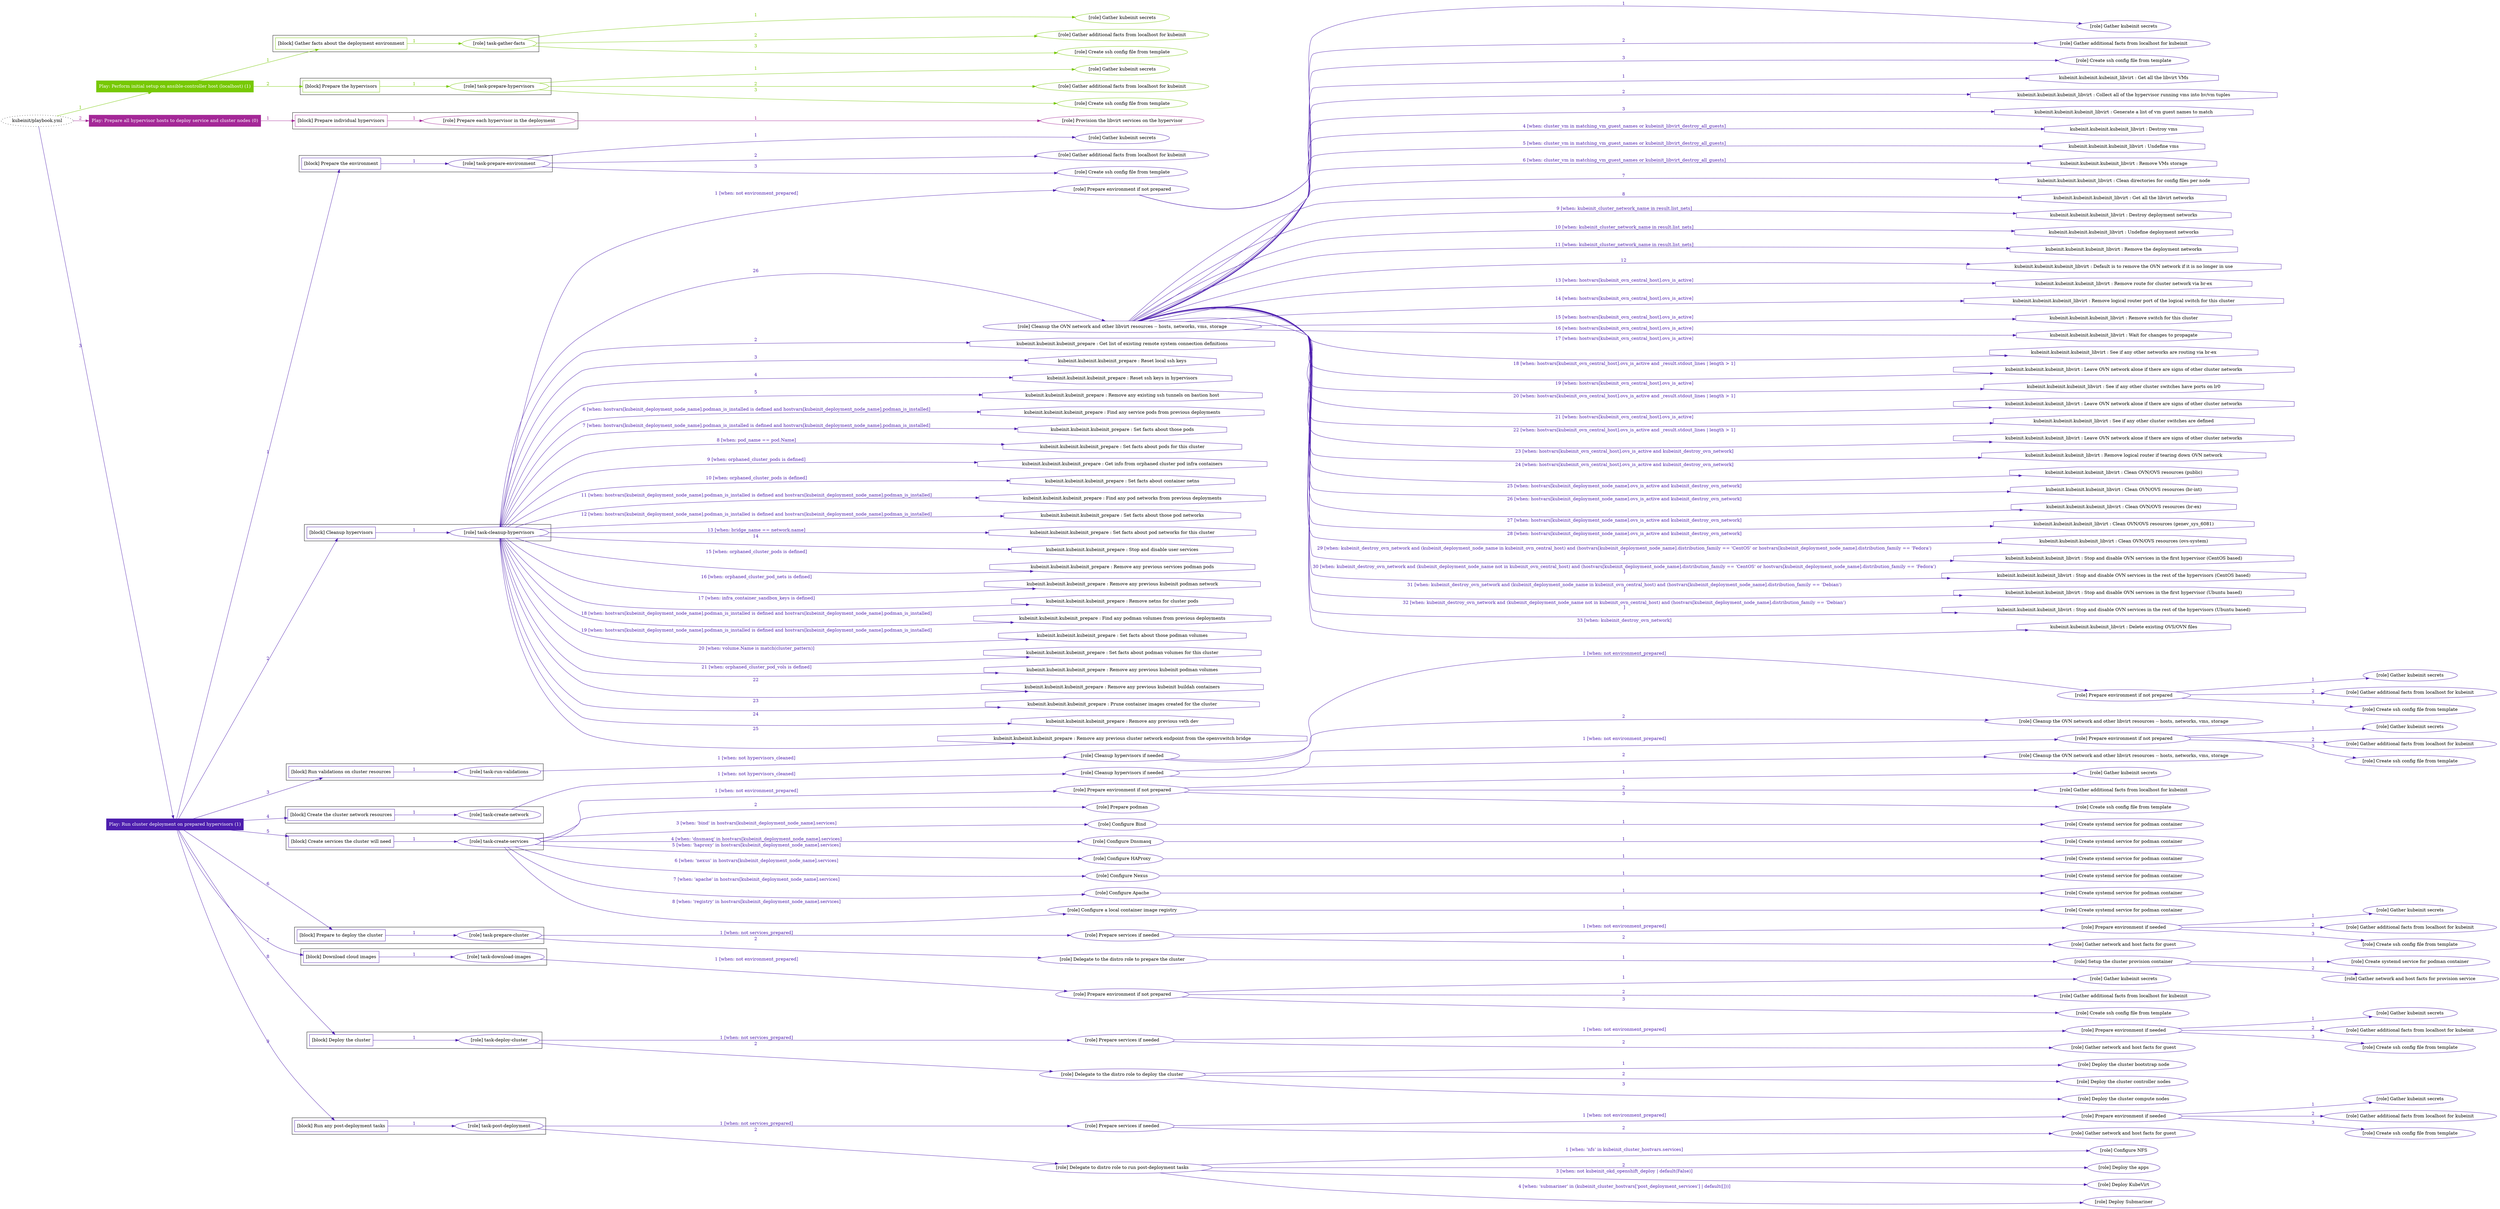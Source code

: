 digraph {
	graph [concentrate=true ordering=in rankdir=LR ratio=fill]
	edge [esep=5 sep=10]
	"kubeinit/playbook.yml" [id=root_node style=dotted]
	play_b4d1f7c7 [label="Play: Perform initial setup on ansible-controller host (localhost) (1)" color="#77c804" fontcolor="#ffffff" id=play_b4d1f7c7 shape=box style=filled tooltip=localhost]
	"kubeinit/playbook.yml" -> play_b4d1f7c7 [label="1 " color="#77c804" fontcolor="#77c804" id=edge_e3a97fc1 labeltooltip="1 " tooltip="1 "]
	subgraph "Gather kubeinit secrets" {
		role_b4a37601 [label="[role] Gather kubeinit secrets" color="#77c804" id=role_b4a37601 tooltip="Gather kubeinit secrets"]
	}
	subgraph "Gather additional facts from localhost for kubeinit" {
		role_70bc7503 [label="[role] Gather additional facts from localhost for kubeinit" color="#77c804" id=role_70bc7503 tooltip="Gather additional facts from localhost for kubeinit"]
	}
	subgraph "Create ssh config file from template" {
		role_71e953fa [label="[role] Create ssh config file from template" color="#77c804" id=role_71e953fa tooltip="Create ssh config file from template"]
	}
	subgraph "task-gather-facts" {
		role_876f9a69 [label="[role] task-gather-facts" color="#77c804" id=role_876f9a69 tooltip="task-gather-facts"]
		role_876f9a69 -> role_b4a37601 [label="1 " color="#77c804" fontcolor="#77c804" id=edge_db72af12 labeltooltip="1 " tooltip="1 "]
		role_876f9a69 -> role_70bc7503 [label="2 " color="#77c804" fontcolor="#77c804" id=edge_d9f2a40e labeltooltip="2 " tooltip="2 "]
		role_876f9a69 -> role_71e953fa [label="3 " color="#77c804" fontcolor="#77c804" id=edge_1ca10ab5 labeltooltip="3 " tooltip="3 "]
	}
	subgraph "Gather kubeinit secrets" {
		role_7f72e3ae [label="[role] Gather kubeinit secrets" color="#77c804" id=role_7f72e3ae tooltip="Gather kubeinit secrets"]
	}
	subgraph "Gather additional facts from localhost for kubeinit" {
		role_6953376c [label="[role] Gather additional facts from localhost for kubeinit" color="#77c804" id=role_6953376c tooltip="Gather additional facts from localhost for kubeinit"]
	}
	subgraph "Create ssh config file from template" {
		role_40df52b2 [label="[role] Create ssh config file from template" color="#77c804" id=role_40df52b2 tooltip="Create ssh config file from template"]
	}
	subgraph "task-prepare-hypervisors" {
		role_ddca82fe [label="[role] task-prepare-hypervisors" color="#77c804" id=role_ddca82fe tooltip="task-prepare-hypervisors"]
		role_ddca82fe -> role_7f72e3ae [label="1 " color="#77c804" fontcolor="#77c804" id=edge_642d3381 labeltooltip="1 " tooltip="1 "]
		role_ddca82fe -> role_6953376c [label="2 " color="#77c804" fontcolor="#77c804" id=edge_d81d53aa labeltooltip="2 " tooltip="2 "]
		role_ddca82fe -> role_40df52b2 [label="3 " color="#77c804" fontcolor="#77c804" id=edge_45700de7 labeltooltip="3 " tooltip="3 "]
	}
	subgraph "Play: Perform initial setup on ansible-controller host (localhost) (1)" {
		play_b4d1f7c7 -> block_44d8a8be [label=1 color="#77c804" fontcolor="#77c804" id=edge_234fddfa labeltooltip=1 tooltip=1]
		subgraph cluster_block_44d8a8be {
			block_44d8a8be [label="[block] Gather facts about the deployment environment" color="#77c804" id=block_44d8a8be labeltooltip="Gather facts about the deployment environment" shape=box tooltip="Gather facts about the deployment environment"]
			block_44d8a8be -> role_876f9a69 [label="1 " color="#77c804" fontcolor="#77c804" id=edge_e4873ce6 labeltooltip="1 " tooltip="1 "]
		}
		play_b4d1f7c7 -> block_dc12b090 [label=2 color="#77c804" fontcolor="#77c804" id=edge_73d179f3 labeltooltip=2 tooltip=2]
		subgraph cluster_block_dc12b090 {
			block_dc12b090 [label="[block] Prepare the hypervisors" color="#77c804" id=block_dc12b090 labeltooltip="Prepare the hypervisors" shape=box tooltip="Prepare the hypervisors"]
			block_dc12b090 -> role_ddca82fe [label="1 " color="#77c804" fontcolor="#77c804" id=edge_ef431061 labeltooltip="1 " tooltip="1 "]
		}
	}
	play_b715cd19 [label="Play: Prepare all hypervisor hosts to deploy service and cluster nodes (0)" color="#a42897" fontcolor="#ffffff" id=play_b715cd19 shape=box style=filled tooltip="Play: Prepare all hypervisor hosts to deploy service and cluster nodes (0)"]
	"kubeinit/playbook.yml" -> play_b715cd19 [label="2 " color="#a42897" fontcolor="#a42897" id=edge_e9f08d83 labeltooltip="2 " tooltip="2 "]
	subgraph "Provision the libvirt services on the hypervisor" {
		role_16a0d4d2 [label="[role] Provision the libvirt services on the hypervisor" color="#a42897" id=role_16a0d4d2 tooltip="Provision the libvirt services on the hypervisor"]
	}
	subgraph "Prepare each hypervisor in the deployment" {
		role_ac63bc14 [label="[role] Prepare each hypervisor in the deployment" color="#a42897" id=role_ac63bc14 tooltip="Prepare each hypervisor in the deployment"]
		role_ac63bc14 -> role_16a0d4d2 [label="1 " color="#a42897" fontcolor="#a42897" id=edge_9dc67de7 labeltooltip="1 " tooltip="1 "]
	}
	subgraph "Play: Prepare all hypervisor hosts to deploy service and cluster nodes (0)" {
		play_b715cd19 -> block_644e31f8 [label=1 color="#a42897" fontcolor="#a42897" id=edge_95b15d5d labeltooltip=1 tooltip=1]
		subgraph cluster_block_644e31f8 {
			block_644e31f8 [label="[block] Prepare individual hypervisors" color="#a42897" id=block_644e31f8 labeltooltip="Prepare individual hypervisors" shape=box tooltip="Prepare individual hypervisors"]
			block_644e31f8 -> role_ac63bc14 [label="1 " color="#a42897" fontcolor="#a42897" id=edge_ce119b8f labeltooltip="1 " tooltip="1 "]
		}
	}
	play_6c179852 [label="Play: Run cluster deployment on prepared hypervisors (1)" color="#4d1eae" fontcolor="#ffffff" id=play_6c179852 shape=box style=filled tooltip=localhost]
	"kubeinit/playbook.yml" -> play_6c179852 [label="3 " color="#4d1eae" fontcolor="#4d1eae" id=edge_a1cddc5c labeltooltip="3 " tooltip="3 "]
	subgraph "Gather kubeinit secrets" {
		role_10a60bd1 [label="[role] Gather kubeinit secrets" color="#4d1eae" id=role_10a60bd1 tooltip="Gather kubeinit secrets"]
	}
	subgraph "Gather additional facts from localhost for kubeinit" {
		role_ebbaf9e9 [label="[role] Gather additional facts from localhost for kubeinit" color="#4d1eae" id=role_ebbaf9e9 tooltip="Gather additional facts from localhost for kubeinit"]
	}
	subgraph "Create ssh config file from template" {
		role_aea5f61c [label="[role] Create ssh config file from template" color="#4d1eae" id=role_aea5f61c tooltip="Create ssh config file from template"]
	}
	subgraph "task-prepare-environment" {
		role_0f4a1460 [label="[role] task-prepare-environment" color="#4d1eae" id=role_0f4a1460 tooltip="task-prepare-environment"]
		role_0f4a1460 -> role_10a60bd1 [label="1 " color="#4d1eae" fontcolor="#4d1eae" id=edge_9e7bc783 labeltooltip="1 " tooltip="1 "]
		role_0f4a1460 -> role_ebbaf9e9 [label="2 " color="#4d1eae" fontcolor="#4d1eae" id=edge_97488317 labeltooltip="2 " tooltip="2 "]
		role_0f4a1460 -> role_aea5f61c [label="3 " color="#4d1eae" fontcolor="#4d1eae" id=edge_6512bfdd labeltooltip="3 " tooltip="3 "]
	}
	subgraph "Gather kubeinit secrets" {
		role_955b4af4 [label="[role] Gather kubeinit secrets" color="#4d1eae" id=role_955b4af4 tooltip="Gather kubeinit secrets"]
	}
	subgraph "Gather additional facts from localhost for kubeinit" {
		role_99123e62 [label="[role] Gather additional facts from localhost for kubeinit" color="#4d1eae" id=role_99123e62 tooltip="Gather additional facts from localhost for kubeinit"]
	}
	subgraph "Create ssh config file from template" {
		role_478028e8 [label="[role] Create ssh config file from template" color="#4d1eae" id=role_478028e8 tooltip="Create ssh config file from template"]
	}
	subgraph "Prepare environment if not prepared" {
		role_2892f6a5 [label="[role] Prepare environment if not prepared" color="#4d1eae" id=role_2892f6a5 tooltip="Prepare environment if not prepared"]
		role_2892f6a5 -> role_955b4af4 [label="1 " color="#4d1eae" fontcolor="#4d1eae" id=edge_5bb5b05b labeltooltip="1 " tooltip="1 "]
		role_2892f6a5 -> role_99123e62 [label="2 " color="#4d1eae" fontcolor="#4d1eae" id=edge_edba218c labeltooltip="2 " tooltip="2 "]
		role_2892f6a5 -> role_478028e8 [label="3 " color="#4d1eae" fontcolor="#4d1eae" id=edge_06c9b347 labeltooltip="3 " tooltip="3 "]
	}
	subgraph "Cleanup the OVN network and other libvirt resources -- hosts, networks, vms, storage" {
		role_63bbf7a5 [label="[role] Cleanup the OVN network and other libvirt resources -- hosts, networks, vms, storage" color="#4d1eae" id=role_63bbf7a5 tooltip="Cleanup the OVN network and other libvirt resources -- hosts, networks, vms, storage"]
		task_b0482958 [label="kubeinit.kubeinit.kubeinit_libvirt : Get all the libvirt VMs" color="#4d1eae" id=task_b0482958 shape=octagon tooltip="kubeinit.kubeinit.kubeinit_libvirt : Get all the libvirt VMs"]
		role_63bbf7a5 -> task_b0482958 [label="1 " color="#4d1eae" fontcolor="#4d1eae" id=edge_4c8f5940 labeltooltip="1 " tooltip="1 "]
		task_80ffc41b [label="kubeinit.kubeinit.kubeinit_libvirt : Collect all of the hypervisor running vms into hv/vm tuples" color="#4d1eae" id=task_80ffc41b shape=octagon tooltip="kubeinit.kubeinit.kubeinit_libvirt : Collect all of the hypervisor running vms into hv/vm tuples"]
		role_63bbf7a5 -> task_80ffc41b [label="2 " color="#4d1eae" fontcolor="#4d1eae" id=edge_943c0cf6 labeltooltip="2 " tooltip="2 "]
		task_14a3cc90 [label="kubeinit.kubeinit.kubeinit_libvirt : Generate a list of vm guest names to match" color="#4d1eae" id=task_14a3cc90 shape=octagon tooltip="kubeinit.kubeinit.kubeinit_libvirt : Generate a list of vm guest names to match"]
		role_63bbf7a5 -> task_14a3cc90 [label="3 " color="#4d1eae" fontcolor="#4d1eae" id=edge_9d191f9d labeltooltip="3 " tooltip="3 "]
		task_2e571a5f [label="kubeinit.kubeinit.kubeinit_libvirt : Destroy vms" color="#4d1eae" id=task_2e571a5f shape=octagon tooltip="kubeinit.kubeinit.kubeinit_libvirt : Destroy vms"]
		role_63bbf7a5 -> task_2e571a5f [label="4 [when: cluster_vm in matching_vm_guest_names or kubeinit_libvirt_destroy_all_guests]" color="#4d1eae" fontcolor="#4d1eae" id=edge_70b1932d labeltooltip="4 [when: cluster_vm in matching_vm_guest_names or kubeinit_libvirt_destroy_all_guests]" tooltip="4 [when: cluster_vm in matching_vm_guest_names or kubeinit_libvirt_destroy_all_guests]"]
		task_eca3a46e [label="kubeinit.kubeinit.kubeinit_libvirt : Undefine vms" color="#4d1eae" id=task_eca3a46e shape=octagon tooltip="kubeinit.kubeinit.kubeinit_libvirt : Undefine vms"]
		role_63bbf7a5 -> task_eca3a46e [label="5 [when: cluster_vm in matching_vm_guest_names or kubeinit_libvirt_destroy_all_guests]" color="#4d1eae" fontcolor="#4d1eae" id=edge_16a2245a labeltooltip="5 [when: cluster_vm in matching_vm_guest_names or kubeinit_libvirt_destroy_all_guests]" tooltip="5 [when: cluster_vm in matching_vm_guest_names or kubeinit_libvirt_destroy_all_guests]"]
		task_b4383282 [label="kubeinit.kubeinit.kubeinit_libvirt : Remove VMs storage" color="#4d1eae" id=task_b4383282 shape=octagon tooltip="kubeinit.kubeinit.kubeinit_libvirt : Remove VMs storage"]
		role_63bbf7a5 -> task_b4383282 [label="6 [when: cluster_vm in matching_vm_guest_names or kubeinit_libvirt_destroy_all_guests]" color="#4d1eae" fontcolor="#4d1eae" id=edge_e82ab646 labeltooltip="6 [when: cluster_vm in matching_vm_guest_names or kubeinit_libvirt_destroy_all_guests]" tooltip="6 [when: cluster_vm in matching_vm_guest_names or kubeinit_libvirt_destroy_all_guests]"]
		task_d1096507 [label="kubeinit.kubeinit.kubeinit_libvirt : Clean directories for config files per node" color="#4d1eae" id=task_d1096507 shape=octagon tooltip="kubeinit.kubeinit.kubeinit_libvirt : Clean directories for config files per node"]
		role_63bbf7a5 -> task_d1096507 [label="7 " color="#4d1eae" fontcolor="#4d1eae" id=edge_334e1bdf labeltooltip="7 " tooltip="7 "]
		task_1bd828ac [label="kubeinit.kubeinit.kubeinit_libvirt : Get all the libvirt networks" color="#4d1eae" id=task_1bd828ac shape=octagon tooltip="kubeinit.kubeinit.kubeinit_libvirt : Get all the libvirt networks"]
		role_63bbf7a5 -> task_1bd828ac [label="8 " color="#4d1eae" fontcolor="#4d1eae" id=edge_c4b7ce3f labeltooltip="8 " tooltip="8 "]
		task_892d62d0 [label="kubeinit.kubeinit.kubeinit_libvirt : Destroy deployment networks" color="#4d1eae" id=task_892d62d0 shape=octagon tooltip="kubeinit.kubeinit.kubeinit_libvirt : Destroy deployment networks"]
		role_63bbf7a5 -> task_892d62d0 [label="9 [when: kubeinit_cluster_network_name in result.list_nets]" color="#4d1eae" fontcolor="#4d1eae" id=edge_7764d33a labeltooltip="9 [when: kubeinit_cluster_network_name in result.list_nets]" tooltip="9 [when: kubeinit_cluster_network_name in result.list_nets]"]
		task_35ccfa1f [label="kubeinit.kubeinit.kubeinit_libvirt : Undefine deployment networks" color="#4d1eae" id=task_35ccfa1f shape=octagon tooltip="kubeinit.kubeinit.kubeinit_libvirt : Undefine deployment networks"]
		role_63bbf7a5 -> task_35ccfa1f [label="10 [when: kubeinit_cluster_network_name in result.list_nets]" color="#4d1eae" fontcolor="#4d1eae" id=edge_86b6fd35 labeltooltip="10 [when: kubeinit_cluster_network_name in result.list_nets]" tooltip="10 [when: kubeinit_cluster_network_name in result.list_nets]"]
		task_be26f850 [label="kubeinit.kubeinit.kubeinit_libvirt : Remove the deployment networks" color="#4d1eae" id=task_be26f850 shape=octagon tooltip="kubeinit.kubeinit.kubeinit_libvirt : Remove the deployment networks"]
		role_63bbf7a5 -> task_be26f850 [label="11 [when: kubeinit_cluster_network_name in result.list_nets]" color="#4d1eae" fontcolor="#4d1eae" id=edge_6f1c9675 labeltooltip="11 [when: kubeinit_cluster_network_name in result.list_nets]" tooltip="11 [when: kubeinit_cluster_network_name in result.list_nets]"]
		task_80aa7afd [label="kubeinit.kubeinit.kubeinit_libvirt : Default is to remove the OVN network if it is no longer in use" color="#4d1eae" id=task_80aa7afd shape=octagon tooltip="kubeinit.kubeinit.kubeinit_libvirt : Default is to remove the OVN network if it is no longer in use"]
		role_63bbf7a5 -> task_80aa7afd [label="12 " color="#4d1eae" fontcolor="#4d1eae" id=edge_8a9e2abb labeltooltip="12 " tooltip="12 "]
		task_b7197d28 [label="kubeinit.kubeinit.kubeinit_libvirt : Remove route for cluster network via br-ex" color="#4d1eae" id=task_b7197d28 shape=octagon tooltip="kubeinit.kubeinit.kubeinit_libvirt : Remove route for cluster network via br-ex"]
		role_63bbf7a5 -> task_b7197d28 [label="13 [when: hostvars[kubeinit_ovn_central_host].ovs_is_active]" color="#4d1eae" fontcolor="#4d1eae" id=edge_f7a1db9b labeltooltip="13 [when: hostvars[kubeinit_ovn_central_host].ovs_is_active]" tooltip="13 [when: hostvars[kubeinit_ovn_central_host].ovs_is_active]"]
		task_f6a84e8c [label="kubeinit.kubeinit.kubeinit_libvirt : Remove logical router port of the logical switch for this cluster" color="#4d1eae" id=task_f6a84e8c shape=octagon tooltip="kubeinit.kubeinit.kubeinit_libvirt : Remove logical router port of the logical switch for this cluster"]
		role_63bbf7a5 -> task_f6a84e8c [label="14 [when: hostvars[kubeinit_ovn_central_host].ovs_is_active]" color="#4d1eae" fontcolor="#4d1eae" id=edge_91ba6d0e labeltooltip="14 [when: hostvars[kubeinit_ovn_central_host].ovs_is_active]" tooltip="14 [when: hostvars[kubeinit_ovn_central_host].ovs_is_active]"]
		task_e0ed01e3 [label="kubeinit.kubeinit.kubeinit_libvirt : Remove switch for this cluster" color="#4d1eae" id=task_e0ed01e3 shape=octagon tooltip="kubeinit.kubeinit.kubeinit_libvirt : Remove switch for this cluster"]
		role_63bbf7a5 -> task_e0ed01e3 [label="15 [when: hostvars[kubeinit_ovn_central_host].ovs_is_active]" color="#4d1eae" fontcolor="#4d1eae" id=edge_27388c67 labeltooltip="15 [when: hostvars[kubeinit_ovn_central_host].ovs_is_active]" tooltip="15 [when: hostvars[kubeinit_ovn_central_host].ovs_is_active]"]
		task_d0a395fa [label="kubeinit.kubeinit.kubeinit_libvirt : Wait for changes to propagate" color="#4d1eae" id=task_d0a395fa shape=octagon tooltip="kubeinit.kubeinit.kubeinit_libvirt : Wait for changes to propagate"]
		role_63bbf7a5 -> task_d0a395fa [label="16 [when: hostvars[kubeinit_ovn_central_host].ovs_is_active]" color="#4d1eae" fontcolor="#4d1eae" id=edge_b2cb4baf labeltooltip="16 [when: hostvars[kubeinit_ovn_central_host].ovs_is_active]" tooltip="16 [when: hostvars[kubeinit_ovn_central_host].ovs_is_active]"]
		task_a274fd2c [label="kubeinit.kubeinit.kubeinit_libvirt : See if any other networks are routing via br-ex" color="#4d1eae" id=task_a274fd2c shape=octagon tooltip="kubeinit.kubeinit.kubeinit_libvirt : See if any other networks are routing via br-ex"]
		role_63bbf7a5 -> task_a274fd2c [label="17 [when: hostvars[kubeinit_ovn_central_host].ovs_is_active]" color="#4d1eae" fontcolor="#4d1eae" id=edge_46c74027 labeltooltip="17 [when: hostvars[kubeinit_ovn_central_host].ovs_is_active]" tooltip="17 [when: hostvars[kubeinit_ovn_central_host].ovs_is_active]"]
		task_a29a3950 [label="kubeinit.kubeinit.kubeinit_libvirt : Leave OVN network alone if there are signs of other cluster networks" color="#4d1eae" id=task_a29a3950 shape=octagon tooltip="kubeinit.kubeinit.kubeinit_libvirt : Leave OVN network alone if there are signs of other cluster networks"]
		role_63bbf7a5 -> task_a29a3950 [label="18 [when: hostvars[kubeinit_ovn_central_host].ovs_is_active and _result.stdout_lines | length > 1]" color="#4d1eae" fontcolor="#4d1eae" id=edge_82c2a553 labeltooltip="18 [when: hostvars[kubeinit_ovn_central_host].ovs_is_active and _result.stdout_lines | length > 1]" tooltip="18 [when: hostvars[kubeinit_ovn_central_host].ovs_is_active and _result.stdout_lines | length > 1]"]
		task_2efb57a1 [label="kubeinit.kubeinit.kubeinit_libvirt : See if any other cluster switches have ports on lr0" color="#4d1eae" id=task_2efb57a1 shape=octagon tooltip="kubeinit.kubeinit.kubeinit_libvirt : See if any other cluster switches have ports on lr0"]
		role_63bbf7a5 -> task_2efb57a1 [label="19 [when: hostvars[kubeinit_ovn_central_host].ovs_is_active]" color="#4d1eae" fontcolor="#4d1eae" id=edge_0b9ac47c labeltooltip="19 [when: hostvars[kubeinit_ovn_central_host].ovs_is_active]" tooltip="19 [when: hostvars[kubeinit_ovn_central_host].ovs_is_active]"]
		task_0d92ec9a [label="kubeinit.kubeinit.kubeinit_libvirt : Leave OVN network alone if there are signs of other cluster networks" color="#4d1eae" id=task_0d92ec9a shape=octagon tooltip="kubeinit.kubeinit.kubeinit_libvirt : Leave OVN network alone if there are signs of other cluster networks"]
		role_63bbf7a5 -> task_0d92ec9a [label="20 [when: hostvars[kubeinit_ovn_central_host].ovs_is_active and _result.stdout_lines | length > 1]" color="#4d1eae" fontcolor="#4d1eae" id=edge_2eb6990c labeltooltip="20 [when: hostvars[kubeinit_ovn_central_host].ovs_is_active and _result.stdout_lines | length > 1]" tooltip="20 [when: hostvars[kubeinit_ovn_central_host].ovs_is_active and _result.stdout_lines | length > 1]"]
		task_4b6d8b72 [label="kubeinit.kubeinit.kubeinit_libvirt : See if any other cluster switches are defined" color="#4d1eae" id=task_4b6d8b72 shape=octagon tooltip="kubeinit.kubeinit.kubeinit_libvirt : See if any other cluster switches are defined"]
		role_63bbf7a5 -> task_4b6d8b72 [label="21 [when: hostvars[kubeinit_ovn_central_host].ovs_is_active]" color="#4d1eae" fontcolor="#4d1eae" id=edge_93c6859d labeltooltip="21 [when: hostvars[kubeinit_ovn_central_host].ovs_is_active]" tooltip="21 [when: hostvars[kubeinit_ovn_central_host].ovs_is_active]"]
		task_02fb3eee [label="kubeinit.kubeinit.kubeinit_libvirt : Leave OVN network alone if there are signs of other cluster networks" color="#4d1eae" id=task_02fb3eee shape=octagon tooltip="kubeinit.kubeinit.kubeinit_libvirt : Leave OVN network alone if there are signs of other cluster networks"]
		role_63bbf7a5 -> task_02fb3eee [label="22 [when: hostvars[kubeinit_ovn_central_host].ovs_is_active and _result.stdout_lines | length > 1]" color="#4d1eae" fontcolor="#4d1eae" id=edge_492a25af labeltooltip="22 [when: hostvars[kubeinit_ovn_central_host].ovs_is_active and _result.stdout_lines | length > 1]" tooltip="22 [when: hostvars[kubeinit_ovn_central_host].ovs_is_active and _result.stdout_lines | length > 1]"]
		task_fe640cdd [label="kubeinit.kubeinit.kubeinit_libvirt : Remove logical router if tearing down OVN network" color="#4d1eae" id=task_fe640cdd shape=octagon tooltip="kubeinit.kubeinit.kubeinit_libvirt : Remove logical router if tearing down OVN network"]
		role_63bbf7a5 -> task_fe640cdd [label="23 [when: hostvars[kubeinit_ovn_central_host].ovs_is_active and kubeinit_destroy_ovn_network]" color="#4d1eae" fontcolor="#4d1eae" id=edge_8a73f736 labeltooltip="23 [when: hostvars[kubeinit_ovn_central_host].ovs_is_active and kubeinit_destroy_ovn_network]" tooltip="23 [when: hostvars[kubeinit_ovn_central_host].ovs_is_active and kubeinit_destroy_ovn_network]"]
		task_2900ba8b [label="kubeinit.kubeinit.kubeinit_libvirt : Clean OVN/OVS resources (public)" color="#4d1eae" id=task_2900ba8b shape=octagon tooltip="kubeinit.kubeinit.kubeinit_libvirt : Clean OVN/OVS resources (public)"]
		role_63bbf7a5 -> task_2900ba8b [label="24 [when: hostvars[kubeinit_ovn_central_host].ovs_is_active and kubeinit_destroy_ovn_network]" color="#4d1eae" fontcolor="#4d1eae" id=edge_a071505e labeltooltip="24 [when: hostvars[kubeinit_ovn_central_host].ovs_is_active and kubeinit_destroy_ovn_network]" tooltip="24 [when: hostvars[kubeinit_ovn_central_host].ovs_is_active and kubeinit_destroy_ovn_network]"]
		task_d66d5d76 [label="kubeinit.kubeinit.kubeinit_libvirt : Clean OVN/OVS resources (br-int)" color="#4d1eae" id=task_d66d5d76 shape=octagon tooltip="kubeinit.kubeinit.kubeinit_libvirt : Clean OVN/OVS resources (br-int)"]
		role_63bbf7a5 -> task_d66d5d76 [label="25 [when: hostvars[kubeinit_deployment_node_name].ovs_is_active and kubeinit_destroy_ovn_network]" color="#4d1eae" fontcolor="#4d1eae" id=edge_e3c97f64 labeltooltip="25 [when: hostvars[kubeinit_deployment_node_name].ovs_is_active and kubeinit_destroy_ovn_network]" tooltip="25 [when: hostvars[kubeinit_deployment_node_name].ovs_is_active and kubeinit_destroy_ovn_network]"]
		task_925527eb [label="kubeinit.kubeinit.kubeinit_libvirt : Clean OVN/OVS resources (br-ex)" color="#4d1eae" id=task_925527eb shape=octagon tooltip="kubeinit.kubeinit.kubeinit_libvirt : Clean OVN/OVS resources (br-ex)"]
		role_63bbf7a5 -> task_925527eb [label="26 [when: hostvars[kubeinit_deployment_node_name].ovs_is_active and kubeinit_destroy_ovn_network]" color="#4d1eae" fontcolor="#4d1eae" id=edge_7f73e354 labeltooltip="26 [when: hostvars[kubeinit_deployment_node_name].ovs_is_active and kubeinit_destroy_ovn_network]" tooltip="26 [when: hostvars[kubeinit_deployment_node_name].ovs_is_active and kubeinit_destroy_ovn_network]"]
		task_c0156397 [label="kubeinit.kubeinit.kubeinit_libvirt : Clean OVN/OVS resources (genev_sys_6081)" color="#4d1eae" id=task_c0156397 shape=octagon tooltip="kubeinit.kubeinit.kubeinit_libvirt : Clean OVN/OVS resources (genev_sys_6081)"]
		role_63bbf7a5 -> task_c0156397 [label="27 [when: hostvars[kubeinit_deployment_node_name].ovs_is_active and kubeinit_destroy_ovn_network]" color="#4d1eae" fontcolor="#4d1eae" id=edge_3c14c221 labeltooltip="27 [when: hostvars[kubeinit_deployment_node_name].ovs_is_active and kubeinit_destroy_ovn_network]" tooltip="27 [when: hostvars[kubeinit_deployment_node_name].ovs_is_active and kubeinit_destroy_ovn_network]"]
		task_fcc4375f [label="kubeinit.kubeinit.kubeinit_libvirt : Clean OVN/OVS resources (ovs-system)" color="#4d1eae" id=task_fcc4375f shape=octagon tooltip="kubeinit.kubeinit.kubeinit_libvirt : Clean OVN/OVS resources (ovs-system)"]
		role_63bbf7a5 -> task_fcc4375f [label="28 [when: hostvars[kubeinit_deployment_node_name].ovs_is_active and kubeinit_destroy_ovn_network]" color="#4d1eae" fontcolor="#4d1eae" id=edge_7f4e6865 labeltooltip="28 [when: hostvars[kubeinit_deployment_node_name].ovs_is_active and kubeinit_destroy_ovn_network]" tooltip="28 [when: hostvars[kubeinit_deployment_node_name].ovs_is_active and kubeinit_destroy_ovn_network]"]
		task_e55dcfb5 [label="kubeinit.kubeinit.kubeinit_libvirt : Stop and disable OVN services in the first hypervisor (CentOS based)" color="#4d1eae" id=task_e55dcfb5 shape=octagon tooltip="kubeinit.kubeinit.kubeinit_libvirt : Stop and disable OVN services in the first hypervisor (CentOS based)"]
		role_63bbf7a5 -> task_e55dcfb5 [label="29 [when: kubeinit_destroy_ovn_network and (kubeinit_deployment_node_name in kubeinit_ovn_central_host) and (hostvars[kubeinit_deployment_node_name].distribution_family == 'CentOS' or hostvars[kubeinit_deployment_node_name].distribution_family == 'Fedora')
]" color="#4d1eae" fontcolor="#4d1eae" id=edge_dd0ddf70 labeltooltip="29 [when: kubeinit_destroy_ovn_network and (kubeinit_deployment_node_name in kubeinit_ovn_central_host) and (hostvars[kubeinit_deployment_node_name].distribution_family == 'CentOS' or hostvars[kubeinit_deployment_node_name].distribution_family == 'Fedora')
]" tooltip="29 [when: kubeinit_destroy_ovn_network and (kubeinit_deployment_node_name in kubeinit_ovn_central_host) and (hostvars[kubeinit_deployment_node_name].distribution_family == 'CentOS' or hostvars[kubeinit_deployment_node_name].distribution_family == 'Fedora')
]"]
		task_2cb7f131 [label="kubeinit.kubeinit.kubeinit_libvirt : Stop and disable OVN services in the rest of the hypervisors (CentOS based)" color="#4d1eae" id=task_2cb7f131 shape=octagon tooltip="kubeinit.kubeinit.kubeinit_libvirt : Stop and disable OVN services in the rest of the hypervisors (CentOS based)"]
		role_63bbf7a5 -> task_2cb7f131 [label="30 [when: kubeinit_destroy_ovn_network and (kubeinit_deployment_node_name not in kubeinit_ovn_central_host) and (hostvars[kubeinit_deployment_node_name].distribution_family == 'CentOS' or hostvars[kubeinit_deployment_node_name].distribution_family == 'Fedora')
]" color="#4d1eae" fontcolor="#4d1eae" id=edge_68bbd87c labeltooltip="30 [when: kubeinit_destroy_ovn_network and (kubeinit_deployment_node_name not in kubeinit_ovn_central_host) and (hostvars[kubeinit_deployment_node_name].distribution_family == 'CentOS' or hostvars[kubeinit_deployment_node_name].distribution_family == 'Fedora')
]" tooltip="30 [when: kubeinit_destroy_ovn_network and (kubeinit_deployment_node_name not in kubeinit_ovn_central_host) and (hostvars[kubeinit_deployment_node_name].distribution_family == 'CentOS' or hostvars[kubeinit_deployment_node_name].distribution_family == 'Fedora')
]"]
		task_b1853395 [label="kubeinit.kubeinit.kubeinit_libvirt : Stop and disable OVN services in the first hypervisor (Ubuntu based)" color="#4d1eae" id=task_b1853395 shape=octagon tooltip="kubeinit.kubeinit.kubeinit_libvirt : Stop and disable OVN services in the first hypervisor (Ubuntu based)"]
		role_63bbf7a5 -> task_b1853395 [label="31 [when: kubeinit_destroy_ovn_network and (kubeinit_deployment_node_name in kubeinit_ovn_central_host) and (hostvars[kubeinit_deployment_node_name].distribution_family == 'Debian')
]" color="#4d1eae" fontcolor="#4d1eae" id=edge_9cb021d7 labeltooltip="31 [when: kubeinit_destroy_ovn_network and (kubeinit_deployment_node_name in kubeinit_ovn_central_host) and (hostvars[kubeinit_deployment_node_name].distribution_family == 'Debian')
]" tooltip="31 [when: kubeinit_destroy_ovn_network and (kubeinit_deployment_node_name in kubeinit_ovn_central_host) and (hostvars[kubeinit_deployment_node_name].distribution_family == 'Debian')
]"]
		task_eea7cb58 [label="kubeinit.kubeinit.kubeinit_libvirt : Stop and disable OVN services in the rest of the hypervisors (Ubuntu based)" color="#4d1eae" id=task_eea7cb58 shape=octagon tooltip="kubeinit.kubeinit.kubeinit_libvirt : Stop and disable OVN services in the rest of the hypervisors (Ubuntu based)"]
		role_63bbf7a5 -> task_eea7cb58 [label="32 [when: kubeinit_destroy_ovn_network and (kubeinit_deployment_node_name not in kubeinit_ovn_central_host) and (hostvars[kubeinit_deployment_node_name].distribution_family == 'Debian')
]" color="#4d1eae" fontcolor="#4d1eae" id=edge_4a7c4ccd labeltooltip="32 [when: kubeinit_destroy_ovn_network and (kubeinit_deployment_node_name not in kubeinit_ovn_central_host) and (hostvars[kubeinit_deployment_node_name].distribution_family == 'Debian')
]" tooltip="32 [when: kubeinit_destroy_ovn_network and (kubeinit_deployment_node_name not in kubeinit_ovn_central_host) and (hostvars[kubeinit_deployment_node_name].distribution_family == 'Debian')
]"]
		task_2c80566c [label="kubeinit.kubeinit.kubeinit_libvirt : Delete existing OVS/OVN files" color="#4d1eae" id=task_2c80566c shape=octagon tooltip="kubeinit.kubeinit.kubeinit_libvirt : Delete existing OVS/OVN files"]
		role_63bbf7a5 -> task_2c80566c [label="33 [when: kubeinit_destroy_ovn_network]" color="#4d1eae" fontcolor="#4d1eae" id=edge_6e2a544e labeltooltip="33 [when: kubeinit_destroy_ovn_network]" tooltip="33 [when: kubeinit_destroy_ovn_network]"]
	}
	subgraph "task-cleanup-hypervisors" {
		role_f29b28be [label="[role] task-cleanup-hypervisors" color="#4d1eae" id=role_f29b28be tooltip="task-cleanup-hypervisors"]
		role_f29b28be -> role_2892f6a5 [label="1 [when: not environment_prepared]" color="#4d1eae" fontcolor="#4d1eae" id=edge_e35f3477 labeltooltip="1 [when: not environment_prepared]" tooltip="1 [when: not environment_prepared]"]
		task_3aa28c81 [label="kubeinit.kubeinit.kubeinit_prepare : Get list of existing remote system connection definitions" color="#4d1eae" id=task_3aa28c81 shape=octagon tooltip="kubeinit.kubeinit.kubeinit_prepare : Get list of existing remote system connection definitions"]
		role_f29b28be -> task_3aa28c81 [label="2 " color="#4d1eae" fontcolor="#4d1eae" id=edge_9f2db07f labeltooltip="2 " tooltip="2 "]
		task_f30828e1 [label="kubeinit.kubeinit.kubeinit_prepare : Reset local ssh keys" color="#4d1eae" id=task_f30828e1 shape=octagon tooltip="kubeinit.kubeinit.kubeinit_prepare : Reset local ssh keys"]
		role_f29b28be -> task_f30828e1 [label="3 " color="#4d1eae" fontcolor="#4d1eae" id=edge_c5763fee labeltooltip="3 " tooltip="3 "]
		task_475ca105 [label="kubeinit.kubeinit.kubeinit_prepare : Reset ssh keys in hypervisors" color="#4d1eae" id=task_475ca105 shape=octagon tooltip="kubeinit.kubeinit.kubeinit_prepare : Reset ssh keys in hypervisors"]
		role_f29b28be -> task_475ca105 [label="4 " color="#4d1eae" fontcolor="#4d1eae" id=edge_7d847bb7 labeltooltip="4 " tooltip="4 "]
		task_71c8ff69 [label="kubeinit.kubeinit.kubeinit_prepare : Remove any existing ssh tunnels on bastion host" color="#4d1eae" id=task_71c8ff69 shape=octagon tooltip="kubeinit.kubeinit.kubeinit_prepare : Remove any existing ssh tunnels on bastion host"]
		role_f29b28be -> task_71c8ff69 [label="5 " color="#4d1eae" fontcolor="#4d1eae" id=edge_28a1fce8 labeltooltip="5 " tooltip="5 "]
		task_52b42c2a [label="kubeinit.kubeinit.kubeinit_prepare : Find any service pods from previous deployments" color="#4d1eae" id=task_52b42c2a shape=octagon tooltip="kubeinit.kubeinit.kubeinit_prepare : Find any service pods from previous deployments"]
		role_f29b28be -> task_52b42c2a [label="6 [when: hostvars[kubeinit_deployment_node_name].podman_is_installed is defined and hostvars[kubeinit_deployment_node_name].podman_is_installed]" color="#4d1eae" fontcolor="#4d1eae" id=edge_118da186 labeltooltip="6 [when: hostvars[kubeinit_deployment_node_name].podman_is_installed is defined and hostvars[kubeinit_deployment_node_name].podman_is_installed]" tooltip="6 [when: hostvars[kubeinit_deployment_node_name].podman_is_installed is defined and hostvars[kubeinit_deployment_node_name].podman_is_installed]"]
		task_fae0c5e3 [label="kubeinit.kubeinit.kubeinit_prepare : Set facts about those pods" color="#4d1eae" id=task_fae0c5e3 shape=octagon tooltip="kubeinit.kubeinit.kubeinit_prepare : Set facts about those pods"]
		role_f29b28be -> task_fae0c5e3 [label="7 [when: hostvars[kubeinit_deployment_node_name].podman_is_installed is defined and hostvars[kubeinit_deployment_node_name].podman_is_installed]" color="#4d1eae" fontcolor="#4d1eae" id=edge_e4a447ba labeltooltip="7 [when: hostvars[kubeinit_deployment_node_name].podman_is_installed is defined and hostvars[kubeinit_deployment_node_name].podman_is_installed]" tooltip="7 [when: hostvars[kubeinit_deployment_node_name].podman_is_installed is defined and hostvars[kubeinit_deployment_node_name].podman_is_installed]"]
		task_a5b044a3 [label="kubeinit.kubeinit.kubeinit_prepare : Set facts about pods for this cluster" color="#4d1eae" id=task_a5b044a3 shape=octagon tooltip="kubeinit.kubeinit.kubeinit_prepare : Set facts about pods for this cluster"]
		role_f29b28be -> task_a5b044a3 [label="8 [when: pod_name == pod.Name]" color="#4d1eae" fontcolor="#4d1eae" id=edge_826df2c2 labeltooltip="8 [when: pod_name == pod.Name]" tooltip="8 [when: pod_name == pod.Name]"]
		task_de5122fe [label="kubeinit.kubeinit.kubeinit_prepare : Get info from orphaned cluster pod infra containers" color="#4d1eae" id=task_de5122fe shape=octagon tooltip="kubeinit.kubeinit.kubeinit_prepare : Get info from orphaned cluster pod infra containers"]
		role_f29b28be -> task_de5122fe [label="9 [when: orphaned_cluster_pods is defined]" color="#4d1eae" fontcolor="#4d1eae" id=edge_8c84723f labeltooltip="9 [when: orphaned_cluster_pods is defined]" tooltip="9 [when: orphaned_cluster_pods is defined]"]
		task_10b41c89 [label="kubeinit.kubeinit.kubeinit_prepare : Set facts about container netns" color="#4d1eae" id=task_10b41c89 shape=octagon tooltip="kubeinit.kubeinit.kubeinit_prepare : Set facts about container netns"]
		role_f29b28be -> task_10b41c89 [label="10 [when: orphaned_cluster_pods is defined]" color="#4d1eae" fontcolor="#4d1eae" id=edge_45e20ce7 labeltooltip="10 [when: orphaned_cluster_pods is defined]" tooltip="10 [when: orphaned_cluster_pods is defined]"]
		task_200916fc [label="kubeinit.kubeinit.kubeinit_prepare : Find any pod networks from previous deployments" color="#4d1eae" id=task_200916fc shape=octagon tooltip="kubeinit.kubeinit.kubeinit_prepare : Find any pod networks from previous deployments"]
		role_f29b28be -> task_200916fc [label="11 [when: hostvars[kubeinit_deployment_node_name].podman_is_installed is defined and hostvars[kubeinit_deployment_node_name].podman_is_installed]" color="#4d1eae" fontcolor="#4d1eae" id=edge_363bc94b labeltooltip="11 [when: hostvars[kubeinit_deployment_node_name].podman_is_installed is defined and hostvars[kubeinit_deployment_node_name].podman_is_installed]" tooltip="11 [when: hostvars[kubeinit_deployment_node_name].podman_is_installed is defined and hostvars[kubeinit_deployment_node_name].podman_is_installed]"]
		task_54db09fa [label="kubeinit.kubeinit.kubeinit_prepare : Set facts about those pod networks" color="#4d1eae" id=task_54db09fa shape=octagon tooltip="kubeinit.kubeinit.kubeinit_prepare : Set facts about those pod networks"]
		role_f29b28be -> task_54db09fa [label="12 [when: hostvars[kubeinit_deployment_node_name].podman_is_installed is defined and hostvars[kubeinit_deployment_node_name].podman_is_installed]" color="#4d1eae" fontcolor="#4d1eae" id=edge_bdd8ca27 labeltooltip="12 [when: hostvars[kubeinit_deployment_node_name].podman_is_installed is defined and hostvars[kubeinit_deployment_node_name].podman_is_installed]" tooltip="12 [when: hostvars[kubeinit_deployment_node_name].podman_is_installed is defined and hostvars[kubeinit_deployment_node_name].podman_is_installed]"]
		task_49eac505 [label="kubeinit.kubeinit.kubeinit_prepare : Set facts about pod networks for this cluster" color="#4d1eae" id=task_49eac505 shape=octagon tooltip="kubeinit.kubeinit.kubeinit_prepare : Set facts about pod networks for this cluster"]
		role_f29b28be -> task_49eac505 [label="13 [when: bridge_name == network.name]" color="#4d1eae" fontcolor="#4d1eae" id=edge_4b6dbb3d labeltooltip="13 [when: bridge_name == network.name]" tooltip="13 [when: bridge_name == network.name]"]
		task_fd482c12 [label="kubeinit.kubeinit.kubeinit_prepare : Stop and disable user services" color="#4d1eae" id=task_fd482c12 shape=octagon tooltip="kubeinit.kubeinit.kubeinit_prepare : Stop and disable user services"]
		role_f29b28be -> task_fd482c12 [label="14 " color="#4d1eae" fontcolor="#4d1eae" id=edge_4c0d4135 labeltooltip="14 " tooltip="14 "]
		task_e31c275e [label="kubeinit.kubeinit.kubeinit_prepare : Remove any previous services podman pods" color="#4d1eae" id=task_e31c275e shape=octagon tooltip="kubeinit.kubeinit.kubeinit_prepare : Remove any previous services podman pods"]
		role_f29b28be -> task_e31c275e [label="15 [when: orphaned_cluster_pods is defined]" color="#4d1eae" fontcolor="#4d1eae" id=edge_93c663c3 labeltooltip="15 [when: orphaned_cluster_pods is defined]" tooltip="15 [when: orphaned_cluster_pods is defined]"]
		task_12350ede [label="kubeinit.kubeinit.kubeinit_prepare : Remove any previous kubeinit podman network" color="#4d1eae" id=task_12350ede shape=octagon tooltip="kubeinit.kubeinit.kubeinit_prepare : Remove any previous kubeinit podman network"]
		role_f29b28be -> task_12350ede [label="16 [when: orphaned_cluster_pod_nets is defined]" color="#4d1eae" fontcolor="#4d1eae" id=edge_fc82bbfa labeltooltip="16 [when: orphaned_cluster_pod_nets is defined]" tooltip="16 [when: orphaned_cluster_pod_nets is defined]"]
		task_d2b0ed49 [label="kubeinit.kubeinit.kubeinit_prepare : Remove netns for cluster pods" color="#4d1eae" id=task_d2b0ed49 shape=octagon tooltip="kubeinit.kubeinit.kubeinit_prepare : Remove netns for cluster pods"]
		role_f29b28be -> task_d2b0ed49 [label="17 [when: infra_container_sandbox_keys is defined]" color="#4d1eae" fontcolor="#4d1eae" id=edge_201bcee7 labeltooltip="17 [when: infra_container_sandbox_keys is defined]" tooltip="17 [when: infra_container_sandbox_keys is defined]"]
		task_82e607d2 [label="kubeinit.kubeinit.kubeinit_prepare : Find any podman volumes from previous deployments" color="#4d1eae" id=task_82e607d2 shape=octagon tooltip="kubeinit.kubeinit.kubeinit_prepare : Find any podman volumes from previous deployments"]
		role_f29b28be -> task_82e607d2 [label="18 [when: hostvars[kubeinit_deployment_node_name].podman_is_installed is defined and hostvars[kubeinit_deployment_node_name].podman_is_installed]" color="#4d1eae" fontcolor="#4d1eae" id=edge_a0641361 labeltooltip="18 [when: hostvars[kubeinit_deployment_node_name].podman_is_installed is defined and hostvars[kubeinit_deployment_node_name].podman_is_installed]" tooltip="18 [when: hostvars[kubeinit_deployment_node_name].podman_is_installed is defined and hostvars[kubeinit_deployment_node_name].podman_is_installed]"]
		task_57839c27 [label="kubeinit.kubeinit.kubeinit_prepare : Set facts about those podman volumes" color="#4d1eae" id=task_57839c27 shape=octagon tooltip="kubeinit.kubeinit.kubeinit_prepare : Set facts about those podman volumes"]
		role_f29b28be -> task_57839c27 [label="19 [when: hostvars[kubeinit_deployment_node_name].podman_is_installed is defined and hostvars[kubeinit_deployment_node_name].podman_is_installed]" color="#4d1eae" fontcolor="#4d1eae" id=edge_77ed64bb labeltooltip="19 [when: hostvars[kubeinit_deployment_node_name].podman_is_installed is defined and hostvars[kubeinit_deployment_node_name].podman_is_installed]" tooltip="19 [when: hostvars[kubeinit_deployment_node_name].podman_is_installed is defined and hostvars[kubeinit_deployment_node_name].podman_is_installed]"]
		task_48e0891a [label="kubeinit.kubeinit.kubeinit_prepare : Set facts about podman volumes for this cluster" color="#4d1eae" id=task_48e0891a shape=octagon tooltip="kubeinit.kubeinit.kubeinit_prepare : Set facts about podman volumes for this cluster"]
		role_f29b28be -> task_48e0891a [label="20 [when: volume.Name is match(cluster_pattern)]" color="#4d1eae" fontcolor="#4d1eae" id=edge_ada74a9f labeltooltip="20 [when: volume.Name is match(cluster_pattern)]" tooltip="20 [when: volume.Name is match(cluster_pattern)]"]
		task_28d654cd [label="kubeinit.kubeinit.kubeinit_prepare : Remove any previous kubeinit podman volumes" color="#4d1eae" id=task_28d654cd shape=octagon tooltip="kubeinit.kubeinit.kubeinit_prepare : Remove any previous kubeinit podman volumes"]
		role_f29b28be -> task_28d654cd [label="21 [when: orphaned_cluster_pod_vols is defined]" color="#4d1eae" fontcolor="#4d1eae" id=edge_ba30c7ee labeltooltip="21 [when: orphaned_cluster_pod_vols is defined]" tooltip="21 [when: orphaned_cluster_pod_vols is defined]"]
		task_7acefe16 [label="kubeinit.kubeinit.kubeinit_prepare : Remove any previous kubeinit buildah containers" color="#4d1eae" id=task_7acefe16 shape=octagon tooltip="kubeinit.kubeinit.kubeinit_prepare : Remove any previous kubeinit buildah containers"]
		role_f29b28be -> task_7acefe16 [label="22 " color="#4d1eae" fontcolor="#4d1eae" id=edge_877cedf0 labeltooltip="22 " tooltip="22 "]
		task_58c528d0 [label="kubeinit.kubeinit.kubeinit_prepare : Prune container images created for the cluster" color="#4d1eae" id=task_58c528d0 shape=octagon tooltip="kubeinit.kubeinit.kubeinit_prepare : Prune container images created for the cluster"]
		role_f29b28be -> task_58c528d0 [label="23 " color="#4d1eae" fontcolor="#4d1eae" id=edge_50d0b018 labeltooltip="23 " tooltip="23 "]
		task_f1b5a1c4 [label="kubeinit.kubeinit.kubeinit_prepare : Remove any previous veth dev" color="#4d1eae" id=task_f1b5a1c4 shape=octagon tooltip="kubeinit.kubeinit.kubeinit_prepare : Remove any previous veth dev"]
		role_f29b28be -> task_f1b5a1c4 [label="24 " color="#4d1eae" fontcolor="#4d1eae" id=edge_0f91859d labeltooltip="24 " tooltip="24 "]
		task_c43dd3e3 [label="kubeinit.kubeinit.kubeinit_prepare : Remove any previous cluster network endpoint from the openvswitch bridge" color="#4d1eae" id=task_c43dd3e3 shape=octagon tooltip="kubeinit.kubeinit.kubeinit_prepare : Remove any previous cluster network endpoint from the openvswitch bridge"]
		role_f29b28be -> task_c43dd3e3 [label="25 " color="#4d1eae" fontcolor="#4d1eae" id=edge_6276629d labeltooltip="25 " tooltip="25 "]
		role_f29b28be -> role_63bbf7a5 [label="26 " color="#4d1eae" fontcolor="#4d1eae" id=edge_10fed719 labeltooltip="26 " tooltip="26 "]
	}
	subgraph "Gather kubeinit secrets" {
		role_6ff4ff10 [label="[role] Gather kubeinit secrets" color="#4d1eae" id=role_6ff4ff10 tooltip="Gather kubeinit secrets"]
	}
	subgraph "Gather additional facts from localhost for kubeinit" {
		role_f0aa6c3d [label="[role] Gather additional facts from localhost for kubeinit" color="#4d1eae" id=role_f0aa6c3d tooltip="Gather additional facts from localhost for kubeinit"]
	}
	subgraph "Create ssh config file from template" {
		role_8a0eb52a [label="[role] Create ssh config file from template" color="#4d1eae" id=role_8a0eb52a tooltip="Create ssh config file from template"]
	}
	subgraph "Prepare environment if not prepared" {
		role_cbd634ff [label="[role] Prepare environment if not prepared" color="#4d1eae" id=role_cbd634ff tooltip="Prepare environment if not prepared"]
		role_cbd634ff -> role_6ff4ff10 [label="1 " color="#4d1eae" fontcolor="#4d1eae" id=edge_1ad4dc52 labeltooltip="1 " tooltip="1 "]
		role_cbd634ff -> role_f0aa6c3d [label="2 " color="#4d1eae" fontcolor="#4d1eae" id=edge_b36978ca labeltooltip="2 " tooltip="2 "]
		role_cbd634ff -> role_8a0eb52a [label="3 " color="#4d1eae" fontcolor="#4d1eae" id=edge_82ce12e9 labeltooltip="3 " tooltip="3 "]
	}
	subgraph "Cleanup the OVN network and other libvirt resources -- hosts, networks, vms, storage" {
		role_3bfd13db [label="[role] Cleanup the OVN network and other libvirt resources -- hosts, networks, vms, storage" color="#4d1eae" id=role_3bfd13db tooltip="Cleanup the OVN network and other libvirt resources -- hosts, networks, vms, storage"]
	}
	subgraph "Cleanup hypervisors if needed" {
		role_3b3e54b2 [label="[role] Cleanup hypervisors if needed" color="#4d1eae" id=role_3b3e54b2 tooltip="Cleanup hypervisors if needed"]
		role_3b3e54b2 -> role_cbd634ff [label="1 [when: not environment_prepared]" color="#4d1eae" fontcolor="#4d1eae" id=edge_16fb436e labeltooltip="1 [when: not environment_prepared]" tooltip="1 [when: not environment_prepared]"]
		role_3b3e54b2 -> role_3bfd13db [label="2 " color="#4d1eae" fontcolor="#4d1eae" id=edge_8c18bbd9 labeltooltip="2 " tooltip="2 "]
	}
	subgraph "task-run-validations" {
		role_270b190c [label="[role] task-run-validations" color="#4d1eae" id=role_270b190c tooltip="task-run-validations"]
		role_270b190c -> role_3b3e54b2 [label="1 [when: not hypervisors_cleaned]" color="#4d1eae" fontcolor="#4d1eae" id=edge_fed94c4c labeltooltip="1 [when: not hypervisors_cleaned]" tooltip="1 [when: not hypervisors_cleaned]"]
	}
	subgraph "Gather kubeinit secrets" {
		role_81217c1e [label="[role] Gather kubeinit secrets" color="#4d1eae" id=role_81217c1e tooltip="Gather kubeinit secrets"]
	}
	subgraph "Gather additional facts from localhost for kubeinit" {
		role_7ddf1eb0 [label="[role] Gather additional facts from localhost for kubeinit" color="#4d1eae" id=role_7ddf1eb0 tooltip="Gather additional facts from localhost for kubeinit"]
	}
	subgraph "Create ssh config file from template" {
		role_8fff8589 [label="[role] Create ssh config file from template" color="#4d1eae" id=role_8fff8589 tooltip="Create ssh config file from template"]
	}
	subgraph "Prepare environment if not prepared" {
		role_69cc4df3 [label="[role] Prepare environment if not prepared" color="#4d1eae" id=role_69cc4df3 tooltip="Prepare environment if not prepared"]
		role_69cc4df3 -> role_81217c1e [label="1 " color="#4d1eae" fontcolor="#4d1eae" id=edge_684fa6c5 labeltooltip="1 " tooltip="1 "]
		role_69cc4df3 -> role_7ddf1eb0 [label="2 " color="#4d1eae" fontcolor="#4d1eae" id=edge_0c774398 labeltooltip="2 " tooltip="2 "]
		role_69cc4df3 -> role_8fff8589 [label="3 " color="#4d1eae" fontcolor="#4d1eae" id=edge_8b415acb labeltooltip="3 " tooltip="3 "]
	}
	subgraph "Cleanup the OVN network and other libvirt resources -- hosts, networks, vms, storage" {
		role_0bde361f [label="[role] Cleanup the OVN network and other libvirt resources -- hosts, networks, vms, storage" color="#4d1eae" id=role_0bde361f tooltip="Cleanup the OVN network and other libvirt resources -- hosts, networks, vms, storage"]
	}
	subgraph "Cleanup hypervisors if needed" {
		role_4651c187 [label="[role] Cleanup hypervisors if needed" color="#4d1eae" id=role_4651c187 tooltip="Cleanup hypervisors if needed"]
		role_4651c187 -> role_69cc4df3 [label="1 [when: not environment_prepared]" color="#4d1eae" fontcolor="#4d1eae" id=edge_74dc310d labeltooltip="1 [when: not environment_prepared]" tooltip="1 [when: not environment_prepared]"]
		role_4651c187 -> role_0bde361f [label="2 " color="#4d1eae" fontcolor="#4d1eae" id=edge_60ed5722 labeltooltip="2 " tooltip="2 "]
	}
	subgraph "task-create-network" {
		role_1b210c0b [label="[role] task-create-network" color="#4d1eae" id=role_1b210c0b tooltip="task-create-network"]
		role_1b210c0b -> role_4651c187 [label="1 [when: not hypervisors_cleaned]" color="#4d1eae" fontcolor="#4d1eae" id=edge_50f81fea labeltooltip="1 [when: not hypervisors_cleaned]" tooltip="1 [when: not hypervisors_cleaned]"]
	}
	subgraph "Gather kubeinit secrets" {
		role_dece6635 [label="[role] Gather kubeinit secrets" color="#4d1eae" id=role_dece6635 tooltip="Gather kubeinit secrets"]
	}
	subgraph "Gather additional facts from localhost for kubeinit" {
		role_1bb74538 [label="[role] Gather additional facts from localhost for kubeinit" color="#4d1eae" id=role_1bb74538 tooltip="Gather additional facts from localhost for kubeinit"]
	}
	subgraph "Create ssh config file from template" {
		role_0948633e [label="[role] Create ssh config file from template" color="#4d1eae" id=role_0948633e tooltip="Create ssh config file from template"]
	}
	subgraph "Prepare environment if not prepared" {
		role_d39b51e9 [label="[role] Prepare environment if not prepared" color="#4d1eae" id=role_d39b51e9 tooltip="Prepare environment if not prepared"]
		role_d39b51e9 -> role_dece6635 [label="1 " color="#4d1eae" fontcolor="#4d1eae" id=edge_9d0ceab4 labeltooltip="1 " tooltip="1 "]
		role_d39b51e9 -> role_1bb74538 [label="2 " color="#4d1eae" fontcolor="#4d1eae" id=edge_ba3f7b80 labeltooltip="2 " tooltip="2 "]
		role_d39b51e9 -> role_0948633e [label="3 " color="#4d1eae" fontcolor="#4d1eae" id=edge_cba65961 labeltooltip="3 " tooltip="3 "]
	}
	subgraph "Prepare podman" {
		role_04376480 [label="[role] Prepare podman" color="#4d1eae" id=role_04376480 tooltip="Prepare podman"]
	}
	subgraph "Create systemd service for podman container" {
		role_8fe1500a [label="[role] Create systemd service for podman container" color="#4d1eae" id=role_8fe1500a tooltip="Create systemd service for podman container"]
	}
	subgraph "Configure Bind" {
		role_eea37ed6 [label="[role] Configure Bind" color="#4d1eae" id=role_eea37ed6 tooltip="Configure Bind"]
		role_eea37ed6 -> role_8fe1500a [label="1 " color="#4d1eae" fontcolor="#4d1eae" id=edge_5af57d64 labeltooltip="1 " tooltip="1 "]
	}
	subgraph "Create systemd service for podman container" {
		role_93d86af9 [label="[role] Create systemd service for podman container" color="#4d1eae" id=role_93d86af9 tooltip="Create systemd service for podman container"]
	}
	subgraph "Configure Dnsmasq" {
		role_cfa45942 [label="[role] Configure Dnsmasq" color="#4d1eae" id=role_cfa45942 tooltip="Configure Dnsmasq"]
		role_cfa45942 -> role_93d86af9 [label="1 " color="#4d1eae" fontcolor="#4d1eae" id=edge_24dd8d2c labeltooltip="1 " tooltip="1 "]
	}
	subgraph "Create systemd service for podman container" {
		role_ae1fd3e5 [label="[role] Create systemd service for podman container" color="#4d1eae" id=role_ae1fd3e5 tooltip="Create systemd service for podman container"]
	}
	subgraph "Configure HAProxy" {
		role_a00c405f [label="[role] Configure HAProxy" color="#4d1eae" id=role_a00c405f tooltip="Configure HAProxy"]
		role_a00c405f -> role_ae1fd3e5 [label="1 " color="#4d1eae" fontcolor="#4d1eae" id=edge_939f44d3 labeltooltip="1 " tooltip="1 "]
	}
	subgraph "Create systemd service for podman container" {
		role_4852bc3d [label="[role] Create systemd service for podman container" color="#4d1eae" id=role_4852bc3d tooltip="Create systemd service for podman container"]
	}
	subgraph "Configure Nexus" {
		role_98550478 [label="[role] Configure Nexus" color="#4d1eae" id=role_98550478 tooltip="Configure Nexus"]
		role_98550478 -> role_4852bc3d [label="1 " color="#4d1eae" fontcolor="#4d1eae" id=edge_672e7e3f labeltooltip="1 " tooltip="1 "]
	}
	subgraph "Create systemd service for podman container" {
		role_6c29135c [label="[role] Create systemd service for podman container" color="#4d1eae" id=role_6c29135c tooltip="Create systemd service for podman container"]
	}
	subgraph "Configure Apache" {
		role_45a5b2d3 [label="[role] Configure Apache" color="#4d1eae" id=role_45a5b2d3 tooltip="Configure Apache"]
		role_45a5b2d3 -> role_6c29135c [label="1 " color="#4d1eae" fontcolor="#4d1eae" id=edge_1697455c labeltooltip="1 " tooltip="1 "]
	}
	subgraph "Create systemd service for podman container" {
		role_b46a36ca [label="[role] Create systemd service for podman container" color="#4d1eae" id=role_b46a36ca tooltip="Create systemd service for podman container"]
	}
	subgraph "Configure a local container image registry" {
		role_75a2cb7c [label="[role] Configure a local container image registry" color="#4d1eae" id=role_75a2cb7c tooltip="Configure a local container image registry"]
		role_75a2cb7c -> role_b46a36ca [label="1 " color="#4d1eae" fontcolor="#4d1eae" id=edge_489c3e25 labeltooltip="1 " tooltip="1 "]
	}
	subgraph "task-create-services" {
		role_3023122a [label="[role] task-create-services" color="#4d1eae" id=role_3023122a tooltip="task-create-services"]
		role_3023122a -> role_d39b51e9 [label="1 [when: not environment_prepared]" color="#4d1eae" fontcolor="#4d1eae" id=edge_3ad0792c labeltooltip="1 [when: not environment_prepared]" tooltip="1 [when: not environment_prepared]"]
		role_3023122a -> role_04376480 [label="2 " color="#4d1eae" fontcolor="#4d1eae" id=edge_154c7266 labeltooltip="2 " tooltip="2 "]
		role_3023122a -> role_eea37ed6 [label="3 [when: 'bind' in hostvars[kubeinit_deployment_node_name].services]" color="#4d1eae" fontcolor="#4d1eae" id=edge_2688bdad labeltooltip="3 [when: 'bind' in hostvars[kubeinit_deployment_node_name].services]" tooltip="3 [when: 'bind' in hostvars[kubeinit_deployment_node_name].services]"]
		role_3023122a -> role_cfa45942 [label="4 [when: 'dnsmasq' in hostvars[kubeinit_deployment_node_name].services]" color="#4d1eae" fontcolor="#4d1eae" id=edge_4e0bec9e labeltooltip="4 [when: 'dnsmasq' in hostvars[kubeinit_deployment_node_name].services]" tooltip="4 [when: 'dnsmasq' in hostvars[kubeinit_deployment_node_name].services]"]
		role_3023122a -> role_a00c405f [label="5 [when: 'haproxy' in hostvars[kubeinit_deployment_node_name].services]" color="#4d1eae" fontcolor="#4d1eae" id=edge_5c3509eb labeltooltip="5 [when: 'haproxy' in hostvars[kubeinit_deployment_node_name].services]" tooltip="5 [when: 'haproxy' in hostvars[kubeinit_deployment_node_name].services]"]
		role_3023122a -> role_98550478 [label="6 [when: 'nexus' in hostvars[kubeinit_deployment_node_name].services]" color="#4d1eae" fontcolor="#4d1eae" id=edge_370835d2 labeltooltip="6 [when: 'nexus' in hostvars[kubeinit_deployment_node_name].services]" tooltip="6 [when: 'nexus' in hostvars[kubeinit_deployment_node_name].services]"]
		role_3023122a -> role_45a5b2d3 [label="7 [when: 'apache' in hostvars[kubeinit_deployment_node_name].services]" color="#4d1eae" fontcolor="#4d1eae" id=edge_f41bfb0d labeltooltip="7 [when: 'apache' in hostvars[kubeinit_deployment_node_name].services]" tooltip="7 [when: 'apache' in hostvars[kubeinit_deployment_node_name].services]"]
		role_3023122a -> role_75a2cb7c [label="8 [when: 'registry' in hostvars[kubeinit_deployment_node_name].services]" color="#4d1eae" fontcolor="#4d1eae" id=edge_a4aa372e labeltooltip="8 [when: 'registry' in hostvars[kubeinit_deployment_node_name].services]" tooltip="8 [when: 'registry' in hostvars[kubeinit_deployment_node_name].services]"]
	}
	subgraph "Gather kubeinit secrets" {
		role_27cc27d9 [label="[role] Gather kubeinit secrets" color="#4d1eae" id=role_27cc27d9 tooltip="Gather kubeinit secrets"]
	}
	subgraph "Gather additional facts from localhost for kubeinit" {
		role_d4586780 [label="[role] Gather additional facts from localhost for kubeinit" color="#4d1eae" id=role_d4586780 tooltip="Gather additional facts from localhost for kubeinit"]
	}
	subgraph "Create ssh config file from template" {
		role_2ab4b56a [label="[role] Create ssh config file from template" color="#4d1eae" id=role_2ab4b56a tooltip="Create ssh config file from template"]
	}
	subgraph "Prepare environment if needed" {
		role_32f57093 [label="[role] Prepare environment if needed" color="#4d1eae" id=role_32f57093 tooltip="Prepare environment if needed"]
		role_32f57093 -> role_27cc27d9 [label="1 " color="#4d1eae" fontcolor="#4d1eae" id=edge_1aa5174c labeltooltip="1 " tooltip="1 "]
		role_32f57093 -> role_d4586780 [label="2 " color="#4d1eae" fontcolor="#4d1eae" id=edge_38bd0954 labeltooltip="2 " tooltip="2 "]
		role_32f57093 -> role_2ab4b56a [label="3 " color="#4d1eae" fontcolor="#4d1eae" id=edge_6f1aba28 labeltooltip="3 " tooltip="3 "]
	}
	subgraph "Gather network and host facts for guest" {
		role_6dc861a5 [label="[role] Gather network and host facts for guest" color="#4d1eae" id=role_6dc861a5 tooltip="Gather network and host facts for guest"]
	}
	subgraph "Prepare services if needed" {
		role_44986103 [label="[role] Prepare services if needed" color="#4d1eae" id=role_44986103 tooltip="Prepare services if needed"]
		role_44986103 -> role_32f57093 [label="1 [when: not environment_prepared]" color="#4d1eae" fontcolor="#4d1eae" id=edge_fbbbe873 labeltooltip="1 [when: not environment_prepared]" tooltip="1 [when: not environment_prepared]"]
		role_44986103 -> role_6dc861a5 [label="2 " color="#4d1eae" fontcolor="#4d1eae" id=edge_92b573f0 labeltooltip="2 " tooltip="2 "]
	}
	subgraph "Create systemd service for podman container" {
		role_e8bf27b9 [label="[role] Create systemd service for podman container" color="#4d1eae" id=role_e8bf27b9 tooltip="Create systemd service for podman container"]
	}
	subgraph "Gather network and host facts for provision service" {
		role_bdb3b7d7 [label="[role] Gather network and host facts for provision service" color="#4d1eae" id=role_bdb3b7d7 tooltip="Gather network and host facts for provision service"]
	}
	subgraph "Setup the cluster provision container" {
		role_014d8089 [label="[role] Setup the cluster provision container" color="#4d1eae" id=role_014d8089 tooltip="Setup the cluster provision container"]
		role_014d8089 -> role_e8bf27b9 [label="1 " color="#4d1eae" fontcolor="#4d1eae" id=edge_ee1a47ef labeltooltip="1 " tooltip="1 "]
		role_014d8089 -> role_bdb3b7d7 [label="2 " color="#4d1eae" fontcolor="#4d1eae" id=edge_e92290ad labeltooltip="2 " tooltip="2 "]
	}
	subgraph "Delegate to the distro role to prepare the cluster" {
		role_28b4a17e [label="[role] Delegate to the distro role to prepare the cluster" color="#4d1eae" id=role_28b4a17e tooltip="Delegate to the distro role to prepare the cluster"]
		role_28b4a17e -> role_014d8089 [label="1 " color="#4d1eae" fontcolor="#4d1eae" id=edge_dfed98f3 labeltooltip="1 " tooltip="1 "]
	}
	subgraph "task-prepare-cluster" {
		role_ab9b21f7 [label="[role] task-prepare-cluster" color="#4d1eae" id=role_ab9b21f7 tooltip="task-prepare-cluster"]
		role_ab9b21f7 -> role_44986103 [label="1 [when: not services_prepared]" color="#4d1eae" fontcolor="#4d1eae" id=edge_8c7f4e08 labeltooltip="1 [when: not services_prepared]" tooltip="1 [when: not services_prepared]"]
		role_ab9b21f7 -> role_28b4a17e [label="2 " color="#4d1eae" fontcolor="#4d1eae" id=edge_139abd27 labeltooltip="2 " tooltip="2 "]
	}
	subgraph "Gather kubeinit secrets" {
		role_5f6a768a [label="[role] Gather kubeinit secrets" color="#4d1eae" id=role_5f6a768a tooltip="Gather kubeinit secrets"]
	}
	subgraph "Gather additional facts from localhost for kubeinit" {
		role_a584a902 [label="[role] Gather additional facts from localhost for kubeinit" color="#4d1eae" id=role_a584a902 tooltip="Gather additional facts from localhost for kubeinit"]
	}
	subgraph "Create ssh config file from template" {
		role_46d375d5 [label="[role] Create ssh config file from template" color="#4d1eae" id=role_46d375d5 tooltip="Create ssh config file from template"]
	}
	subgraph "Prepare environment if not prepared" {
		role_b8e66fca [label="[role] Prepare environment if not prepared" color="#4d1eae" id=role_b8e66fca tooltip="Prepare environment if not prepared"]
		role_b8e66fca -> role_5f6a768a [label="1 " color="#4d1eae" fontcolor="#4d1eae" id=edge_2464f244 labeltooltip="1 " tooltip="1 "]
		role_b8e66fca -> role_a584a902 [label="2 " color="#4d1eae" fontcolor="#4d1eae" id=edge_df201114 labeltooltip="2 " tooltip="2 "]
		role_b8e66fca -> role_46d375d5 [label="3 " color="#4d1eae" fontcolor="#4d1eae" id=edge_ec417656 labeltooltip="3 " tooltip="3 "]
	}
	subgraph "task-download-images" {
		role_5c297ef1 [label="[role] task-download-images" color="#4d1eae" id=role_5c297ef1 tooltip="task-download-images"]
		role_5c297ef1 -> role_b8e66fca [label="1 [when: not environment_prepared]" color="#4d1eae" fontcolor="#4d1eae" id=edge_37ba44c5 labeltooltip="1 [when: not environment_prepared]" tooltip="1 [when: not environment_prepared]"]
	}
	subgraph "Gather kubeinit secrets" {
		role_2de7b7e2 [label="[role] Gather kubeinit secrets" color="#4d1eae" id=role_2de7b7e2 tooltip="Gather kubeinit secrets"]
	}
	subgraph "Gather additional facts from localhost for kubeinit" {
		role_6e1a7728 [label="[role] Gather additional facts from localhost for kubeinit" color="#4d1eae" id=role_6e1a7728 tooltip="Gather additional facts from localhost for kubeinit"]
	}
	subgraph "Create ssh config file from template" {
		role_10ff2cde [label="[role] Create ssh config file from template" color="#4d1eae" id=role_10ff2cde tooltip="Create ssh config file from template"]
	}
	subgraph "Prepare environment if needed" {
		role_56b974d6 [label="[role] Prepare environment if needed" color="#4d1eae" id=role_56b974d6 tooltip="Prepare environment if needed"]
		role_56b974d6 -> role_2de7b7e2 [label="1 " color="#4d1eae" fontcolor="#4d1eae" id=edge_b052b193 labeltooltip="1 " tooltip="1 "]
		role_56b974d6 -> role_6e1a7728 [label="2 " color="#4d1eae" fontcolor="#4d1eae" id=edge_c45ac32a labeltooltip="2 " tooltip="2 "]
		role_56b974d6 -> role_10ff2cde [label="3 " color="#4d1eae" fontcolor="#4d1eae" id=edge_b635da8a labeltooltip="3 " tooltip="3 "]
	}
	subgraph "Gather network and host facts for guest" {
		role_bc8f0b05 [label="[role] Gather network and host facts for guest" color="#4d1eae" id=role_bc8f0b05 tooltip="Gather network and host facts for guest"]
	}
	subgraph "Prepare services if needed" {
		role_0ca033c6 [label="[role] Prepare services if needed" color="#4d1eae" id=role_0ca033c6 tooltip="Prepare services if needed"]
		role_0ca033c6 -> role_56b974d6 [label="1 [when: not environment_prepared]" color="#4d1eae" fontcolor="#4d1eae" id=edge_4a7aa451 labeltooltip="1 [when: not environment_prepared]" tooltip="1 [when: not environment_prepared]"]
		role_0ca033c6 -> role_bc8f0b05 [label="2 " color="#4d1eae" fontcolor="#4d1eae" id=edge_6f054e6e labeltooltip="2 " tooltip="2 "]
	}
	subgraph "Deploy the cluster bootstrap node" {
		role_1a1ff76f [label="[role] Deploy the cluster bootstrap node" color="#4d1eae" id=role_1a1ff76f tooltip="Deploy the cluster bootstrap node"]
	}
	subgraph "Deploy the cluster controller nodes" {
		role_16e025ff [label="[role] Deploy the cluster controller nodes" color="#4d1eae" id=role_16e025ff tooltip="Deploy the cluster controller nodes"]
	}
	subgraph "Deploy the cluster compute nodes" {
		role_2ff84696 [label="[role] Deploy the cluster compute nodes" color="#4d1eae" id=role_2ff84696 tooltip="Deploy the cluster compute nodes"]
	}
	subgraph "Delegate to the distro role to deploy the cluster" {
		role_7ac4b2b8 [label="[role] Delegate to the distro role to deploy the cluster" color="#4d1eae" id=role_7ac4b2b8 tooltip="Delegate to the distro role to deploy the cluster"]
		role_7ac4b2b8 -> role_1a1ff76f [label="1 " color="#4d1eae" fontcolor="#4d1eae" id=edge_109521bf labeltooltip="1 " tooltip="1 "]
		role_7ac4b2b8 -> role_16e025ff [label="2 " color="#4d1eae" fontcolor="#4d1eae" id=edge_0a57119c labeltooltip="2 " tooltip="2 "]
		role_7ac4b2b8 -> role_2ff84696 [label="3 " color="#4d1eae" fontcolor="#4d1eae" id=edge_a2f059c6 labeltooltip="3 " tooltip="3 "]
	}
	subgraph "task-deploy-cluster" {
		role_73a5cb2c [label="[role] task-deploy-cluster" color="#4d1eae" id=role_73a5cb2c tooltip="task-deploy-cluster"]
		role_73a5cb2c -> role_0ca033c6 [label="1 [when: not services_prepared]" color="#4d1eae" fontcolor="#4d1eae" id=edge_19d8fbda labeltooltip="1 [when: not services_prepared]" tooltip="1 [when: not services_prepared]"]
		role_73a5cb2c -> role_7ac4b2b8 [label="2 " color="#4d1eae" fontcolor="#4d1eae" id=edge_333a44d0 labeltooltip="2 " tooltip="2 "]
	}
	subgraph "Gather kubeinit secrets" {
		role_68ca2d27 [label="[role] Gather kubeinit secrets" color="#4d1eae" id=role_68ca2d27 tooltip="Gather kubeinit secrets"]
	}
	subgraph "Gather additional facts from localhost for kubeinit" {
		role_7f354966 [label="[role] Gather additional facts from localhost for kubeinit" color="#4d1eae" id=role_7f354966 tooltip="Gather additional facts from localhost for kubeinit"]
	}
	subgraph "Create ssh config file from template" {
		role_63eac86f [label="[role] Create ssh config file from template" color="#4d1eae" id=role_63eac86f tooltip="Create ssh config file from template"]
	}
	subgraph "Prepare environment if needed" {
		role_f4505747 [label="[role] Prepare environment if needed" color="#4d1eae" id=role_f4505747 tooltip="Prepare environment if needed"]
		role_f4505747 -> role_68ca2d27 [label="1 " color="#4d1eae" fontcolor="#4d1eae" id=edge_2968672d labeltooltip="1 " tooltip="1 "]
		role_f4505747 -> role_7f354966 [label="2 " color="#4d1eae" fontcolor="#4d1eae" id=edge_9f316bb1 labeltooltip="2 " tooltip="2 "]
		role_f4505747 -> role_63eac86f [label="3 " color="#4d1eae" fontcolor="#4d1eae" id=edge_872d07f4 labeltooltip="3 " tooltip="3 "]
	}
	subgraph "Gather network and host facts for guest" {
		role_3318958c [label="[role] Gather network and host facts for guest" color="#4d1eae" id=role_3318958c tooltip="Gather network and host facts for guest"]
	}
	subgraph "Prepare services if needed" {
		role_2608dfba [label="[role] Prepare services if needed" color="#4d1eae" id=role_2608dfba tooltip="Prepare services if needed"]
		role_2608dfba -> role_f4505747 [label="1 [when: not environment_prepared]" color="#4d1eae" fontcolor="#4d1eae" id=edge_ed2346ee labeltooltip="1 [when: not environment_prepared]" tooltip="1 [when: not environment_prepared]"]
		role_2608dfba -> role_3318958c [label="2 " color="#4d1eae" fontcolor="#4d1eae" id=edge_8d251383 labeltooltip="2 " tooltip="2 "]
	}
	subgraph "Configure NFS" {
		role_60d24647 [label="[role] Configure NFS" color="#4d1eae" id=role_60d24647 tooltip="Configure NFS"]
	}
	subgraph "Deploy the apps" {
		role_0c1aed43 [label="[role] Deploy the apps" color="#4d1eae" id=role_0c1aed43 tooltip="Deploy the apps"]
	}
	subgraph "Deploy KubeVirt" {
		role_14770204 [label="[role] Deploy KubeVirt" color="#4d1eae" id=role_14770204 tooltip="Deploy KubeVirt"]
	}
	subgraph "Deploy Submariner" {
		role_bc33f054 [label="[role] Deploy Submariner" color="#4d1eae" id=role_bc33f054 tooltip="Deploy Submariner"]
	}
	subgraph "Delegate to distro role to run post-deployment tasks" {
		role_48870f02 [label="[role] Delegate to distro role to run post-deployment tasks" color="#4d1eae" id=role_48870f02 tooltip="Delegate to distro role to run post-deployment tasks"]
		role_48870f02 -> role_60d24647 [label="1 [when: 'nfs' in kubeinit_cluster_hostvars.services]" color="#4d1eae" fontcolor="#4d1eae" id=edge_93e0cc86 labeltooltip="1 [when: 'nfs' in kubeinit_cluster_hostvars.services]" tooltip="1 [when: 'nfs' in kubeinit_cluster_hostvars.services]"]
		role_48870f02 -> role_0c1aed43 [label="2 " color="#4d1eae" fontcolor="#4d1eae" id=edge_7d73d6b7 labeltooltip="2 " tooltip="2 "]
		role_48870f02 -> role_14770204 [label="3 [when: not kubeinit_okd_openshift_deploy | default(False)]" color="#4d1eae" fontcolor="#4d1eae" id=edge_4e2c5eca labeltooltip="3 [when: not kubeinit_okd_openshift_deploy | default(False)]" tooltip="3 [when: not kubeinit_okd_openshift_deploy | default(False)]"]
		role_48870f02 -> role_bc33f054 [label="4 [when: 'submariner' in (kubeinit_cluster_hostvars['post_deployment_services'] | default([]))]" color="#4d1eae" fontcolor="#4d1eae" id=edge_363c64fb labeltooltip="4 [when: 'submariner' in (kubeinit_cluster_hostvars['post_deployment_services'] | default([]))]" tooltip="4 [when: 'submariner' in (kubeinit_cluster_hostvars['post_deployment_services'] | default([]))]"]
	}
	subgraph "task-post-deployment" {
		role_6f2406b1 [label="[role] task-post-deployment" color="#4d1eae" id=role_6f2406b1 tooltip="task-post-deployment"]
		role_6f2406b1 -> role_2608dfba [label="1 [when: not services_prepared]" color="#4d1eae" fontcolor="#4d1eae" id=edge_c88998f3 labeltooltip="1 [when: not services_prepared]" tooltip="1 [when: not services_prepared]"]
		role_6f2406b1 -> role_48870f02 [label="2 " color="#4d1eae" fontcolor="#4d1eae" id=edge_b4a30c9f labeltooltip="2 " tooltip="2 "]
	}
	subgraph "Play: Run cluster deployment on prepared hypervisors (1)" {
		play_6c179852 -> block_5f4a02a3 [label=1 color="#4d1eae" fontcolor="#4d1eae" id=edge_741763f7 labeltooltip=1 tooltip=1]
		subgraph cluster_block_5f4a02a3 {
			block_5f4a02a3 [label="[block] Prepare the environment" color="#4d1eae" id=block_5f4a02a3 labeltooltip="Prepare the environment" shape=box tooltip="Prepare the environment"]
			block_5f4a02a3 -> role_0f4a1460 [label="1 " color="#4d1eae" fontcolor="#4d1eae" id=edge_8f5ace60 labeltooltip="1 " tooltip="1 "]
		}
		play_6c179852 -> block_56a324e9 [label=2 color="#4d1eae" fontcolor="#4d1eae" id=edge_9287d906 labeltooltip=2 tooltip=2]
		subgraph cluster_block_56a324e9 {
			block_56a324e9 [label="[block] Cleanup hypervisors" color="#4d1eae" id=block_56a324e9 labeltooltip="Cleanup hypervisors" shape=box tooltip="Cleanup hypervisors"]
			block_56a324e9 -> role_f29b28be [label="1 " color="#4d1eae" fontcolor="#4d1eae" id=edge_2d2d7125 labeltooltip="1 " tooltip="1 "]
		}
		play_6c179852 -> block_25facb9a [label=3 color="#4d1eae" fontcolor="#4d1eae" id=edge_f54e95f8 labeltooltip=3 tooltip=3]
		subgraph cluster_block_25facb9a {
			block_25facb9a [label="[block] Run validations on cluster resources" color="#4d1eae" id=block_25facb9a labeltooltip="Run validations on cluster resources" shape=box tooltip="Run validations on cluster resources"]
			block_25facb9a -> role_270b190c [label="1 " color="#4d1eae" fontcolor="#4d1eae" id=edge_0ef23b99 labeltooltip="1 " tooltip="1 "]
		}
		play_6c179852 -> block_bdeb50ed [label=4 color="#4d1eae" fontcolor="#4d1eae" id=edge_d30f4b6e labeltooltip=4 tooltip=4]
		subgraph cluster_block_bdeb50ed {
			block_bdeb50ed [label="[block] Create the cluster network resources" color="#4d1eae" id=block_bdeb50ed labeltooltip="Create the cluster network resources" shape=box tooltip="Create the cluster network resources"]
			block_bdeb50ed -> role_1b210c0b [label="1 " color="#4d1eae" fontcolor="#4d1eae" id=edge_efe2d195 labeltooltip="1 " tooltip="1 "]
		}
		play_6c179852 -> block_7cbe9778 [label=5 color="#4d1eae" fontcolor="#4d1eae" id=edge_b2433e83 labeltooltip=5 tooltip=5]
		subgraph cluster_block_7cbe9778 {
			block_7cbe9778 [label="[block] Create services the cluster will need" color="#4d1eae" id=block_7cbe9778 labeltooltip="Create services the cluster will need" shape=box tooltip="Create services the cluster will need"]
			block_7cbe9778 -> role_3023122a [label="1 " color="#4d1eae" fontcolor="#4d1eae" id=edge_fb145dcd labeltooltip="1 " tooltip="1 "]
		}
		play_6c179852 -> block_3f577a43 [label=6 color="#4d1eae" fontcolor="#4d1eae" id=edge_5ccac3a6 labeltooltip=6 tooltip=6]
		subgraph cluster_block_3f577a43 {
			block_3f577a43 [label="[block] Prepare to deploy the cluster" color="#4d1eae" id=block_3f577a43 labeltooltip="Prepare to deploy the cluster" shape=box tooltip="Prepare to deploy the cluster"]
			block_3f577a43 -> role_ab9b21f7 [label="1 " color="#4d1eae" fontcolor="#4d1eae" id=edge_9025fd32 labeltooltip="1 " tooltip="1 "]
		}
		play_6c179852 -> block_309a6371 [label=7 color="#4d1eae" fontcolor="#4d1eae" id=edge_57c62a91 labeltooltip=7 tooltip=7]
		subgraph cluster_block_309a6371 {
			block_309a6371 [label="[block] Download cloud images" color="#4d1eae" id=block_309a6371 labeltooltip="Download cloud images" shape=box tooltip="Download cloud images"]
			block_309a6371 -> role_5c297ef1 [label="1 " color="#4d1eae" fontcolor="#4d1eae" id=edge_d81fcda7 labeltooltip="1 " tooltip="1 "]
		}
		play_6c179852 -> block_f1c55d6c [label=8 color="#4d1eae" fontcolor="#4d1eae" id=edge_4c267657 labeltooltip=8 tooltip=8]
		subgraph cluster_block_f1c55d6c {
			block_f1c55d6c [label="[block] Deploy the cluster" color="#4d1eae" id=block_f1c55d6c labeltooltip="Deploy the cluster" shape=box tooltip="Deploy the cluster"]
			block_f1c55d6c -> role_73a5cb2c [label="1 " color="#4d1eae" fontcolor="#4d1eae" id=edge_ba072d72 labeltooltip="1 " tooltip="1 "]
		}
		play_6c179852 -> block_e856ecc7 [label=9 color="#4d1eae" fontcolor="#4d1eae" id=edge_3b7d6d6a labeltooltip=9 tooltip=9]
		subgraph cluster_block_e856ecc7 {
			block_e856ecc7 [label="[block] Run any post-deployment tasks" color="#4d1eae" id=block_e856ecc7 labeltooltip="Run any post-deployment tasks" shape=box tooltip="Run any post-deployment tasks"]
			block_e856ecc7 -> role_6f2406b1 [label="1 " color="#4d1eae" fontcolor="#4d1eae" id=edge_41a0475c labeltooltip="1 " tooltip="1 "]
		}
	}
}
